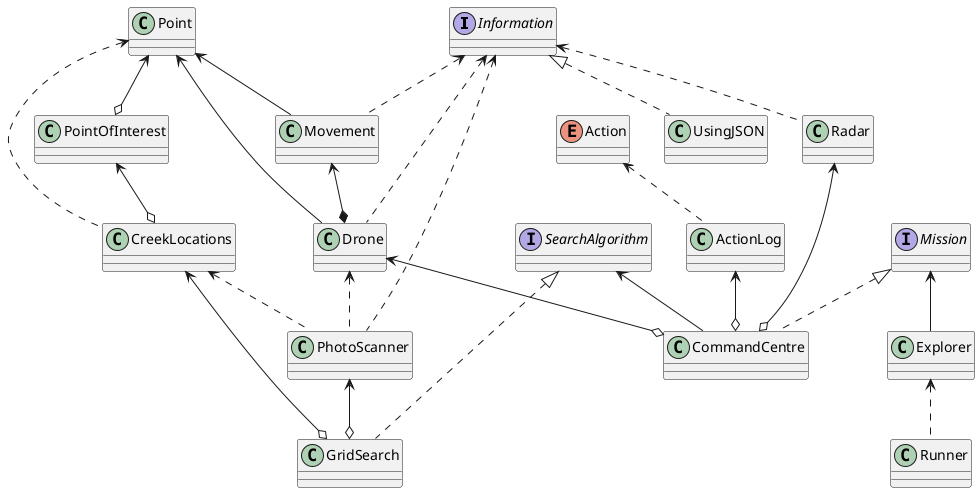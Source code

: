 @startuml

interface Information
Information <|.. UsingJSON

interface SearchAlgorithm
SearchAlgorithm <|.. GridSearch

interface Mission
Mission <|.. CommandCentre

class GridSearch
CreekLocations <--o GridSearch
PhotoScanner <--o GridSearch

class CommandCentre
Radar <--o CommandCentre
ActionLog <--o CommandCentre
Drone <--o CommandCentre
SearchAlgorithm <-- CommandCentre

enum Action

class ActionLog
Action <.. ActionLog

class Drone
Movement <--* Drone
Point <-- Drone
Information <.. Drone

class Explorer
Mission <-- Explorer

class Movement
Point <-- Movement
Information <.. Movement

class PhotoScanner
Drone <.. PhotoScanner
CreekLocations <.. PhotoScanner
Information <.. PhotoScanner

class Point

class PointOfInterest
Point <--o PointOfInterest

class Radar
Information <.. Radar

class Runner
Explorer <.. Runner

class CreekLocations
Point <.. CreekLocations
PointOfInterest <--o CreekLocations

@enduml